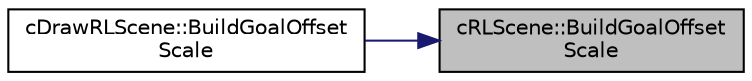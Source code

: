 digraph "cRLScene::BuildGoalOffsetScale"
{
 // LATEX_PDF_SIZE
  edge [fontname="Helvetica",fontsize="10",labelfontname="Helvetica",labelfontsize="10"];
  node [fontname="Helvetica",fontsize="10",shape=record];
  rankdir="RL";
  Node1 [label="cRLScene::BuildGoalOffset\lScale",height=0.2,width=0.4,color="black", fillcolor="grey75", style="filled", fontcolor="black",tooltip=" "];
  Node1 -> Node2 [dir="back",color="midnightblue",fontsize="10",style="solid",fontname="Helvetica"];
  Node2 [label="cDrawRLScene::BuildGoalOffset\lScale",height=0.2,width=0.4,color="black", fillcolor="white", style="filled",URL="$classc_draw_r_l_scene.html#abce3f283e90a713f3d48994e714f1b90",tooltip=" "];
}
